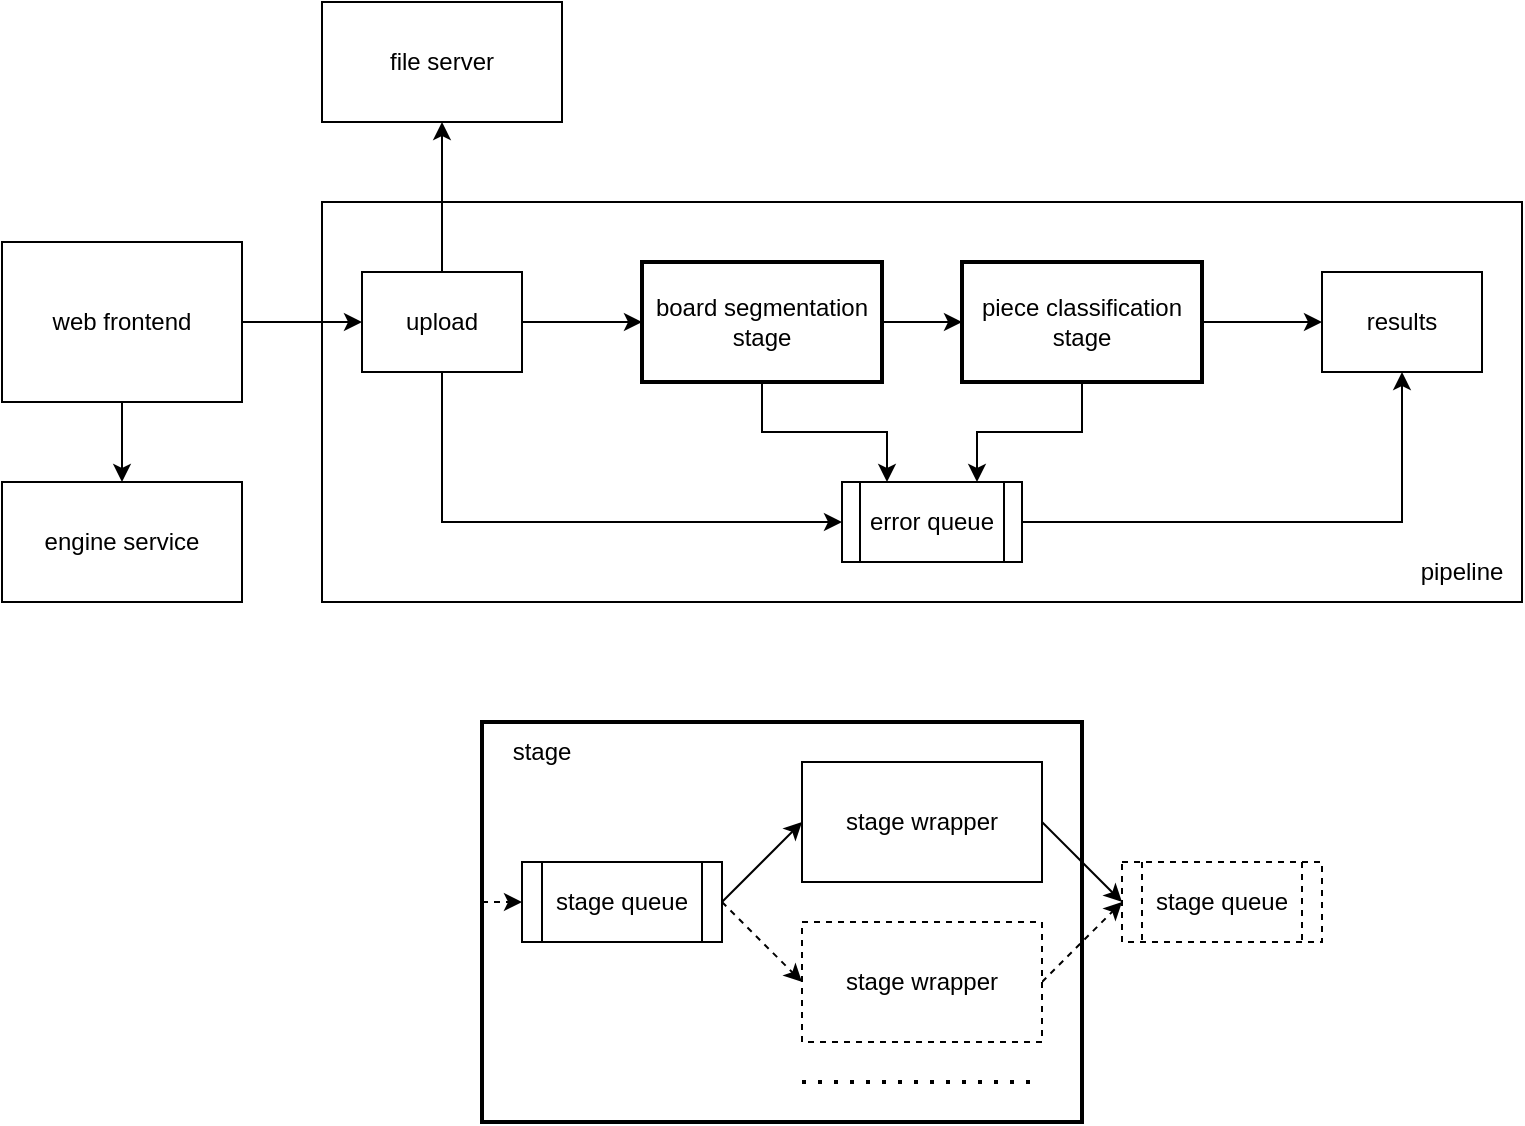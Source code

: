 <mxfile version="21.3.0" type="device">
  <diagram name="Page-1" id="l-hQDmf7lSU-zeZoiuxE">
    <mxGraphModel dx="998" dy="1456" grid="1" gridSize="10" guides="1" tooltips="1" connect="1" arrows="1" fold="1" page="1" pageScale="1" pageWidth="1100" pageHeight="850" math="0" shadow="0">
      <root>
        <mxCell id="0" />
        <mxCell id="1" parent="0" />
        <mxCell id="S5KdZdQlHy9pQSUYq_Fz-17" style="edgeStyle=orthogonalEdgeStyle;rounded=0;orthogonalLoop=1;jettySize=auto;html=1;exitX=1;exitY=0.5;exitDx=0;exitDy=0;entryX=0;entryY=0.5;entryDx=0;entryDy=0;" edge="1" parent="1" source="S5KdZdQlHy9pQSUYq_Fz-1" target="S5KdZdQlHy9pQSUYq_Fz-3">
          <mxGeometry relative="1" as="geometry" />
        </mxCell>
        <mxCell id="S5KdZdQlHy9pQSUYq_Fz-44" style="edgeStyle=orthogonalEdgeStyle;rounded=0;orthogonalLoop=1;jettySize=auto;html=1;exitX=0.5;exitY=1;exitDx=0;exitDy=0;entryX=0.5;entryY=0;entryDx=0;entryDy=0;" edge="1" parent="1" source="S5KdZdQlHy9pQSUYq_Fz-1" target="S5KdZdQlHy9pQSUYq_Fz-43">
          <mxGeometry relative="1" as="geometry" />
        </mxCell>
        <mxCell id="S5KdZdQlHy9pQSUYq_Fz-1" value="web frontend" style="rounded=0;whiteSpace=wrap;html=1;" vertex="1" parent="1">
          <mxGeometry x="40" y="200" width="120" height="80" as="geometry" />
        </mxCell>
        <mxCell id="S5KdZdQlHy9pQSUYq_Fz-10" style="edgeStyle=orthogonalEdgeStyle;rounded=0;orthogonalLoop=1;jettySize=auto;html=1;exitX=0.5;exitY=1;exitDx=0;exitDy=0;entryX=0;entryY=0.5;entryDx=0;entryDy=0;" edge="1" parent="1" source="S5KdZdQlHy9pQSUYq_Fz-3" target="S5KdZdQlHy9pQSUYq_Fz-9">
          <mxGeometry relative="1" as="geometry" />
        </mxCell>
        <mxCell id="S5KdZdQlHy9pQSUYq_Fz-14" style="edgeStyle=orthogonalEdgeStyle;rounded=0;orthogonalLoop=1;jettySize=auto;html=1;exitX=1;exitY=0.5;exitDx=0;exitDy=0;entryX=0;entryY=0.5;entryDx=0;entryDy=0;" edge="1" parent="1" source="S5KdZdQlHy9pQSUYq_Fz-3" target="S5KdZdQlHy9pQSUYq_Fz-4">
          <mxGeometry relative="1" as="geometry" />
        </mxCell>
        <mxCell id="S5KdZdQlHy9pQSUYq_Fz-18" style="edgeStyle=orthogonalEdgeStyle;rounded=0;orthogonalLoop=1;jettySize=auto;html=1;exitX=0.5;exitY=0;exitDx=0;exitDy=0;" edge="1" parent="1" source="S5KdZdQlHy9pQSUYq_Fz-3" target="S5KdZdQlHy9pQSUYq_Fz-19">
          <mxGeometry relative="1" as="geometry">
            <mxPoint x="260" y="100" as="targetPoint" />
          </mxGeometry>
        </mxCell>
        <mxCell id="S5KdZdQlHy9pQSUYq_Fz-3" value="upload" style="rounded=0;whiteSpace=wrap;html=1;" vertex="1" parent="1">
          <mxGeometry x="220" y="215" width="80" height="50" as="geometry" />
        </mxCell>
        <mxCell id="S5KdZdQlHy9pQSUYq_Fz-11" style="edgeStyle=orthogonalEdgeStyle;rounded=0;orthogonalLoop=1;jettySize=auto;html=1;exitX=0.5;exitY=1;exitDx=0;exitDy=0;entryX=0.25;entryY=0;entryDx=0;entryDy=0;" edge="1" parent="1" source="S5KdZdQlHy9pQSUYq_Fz-4" target="S5KdZdQlHy9pQSUYq_Fz-9">
          <mxGeometry relative="1" as="geometry" />
        </mxCell>
        <mxCell id="S5KdZdQlHy9pQSUYq_Fz-15" style="edgeStyle=orthogonalEdgeStyle;rounded=0;orthogonalLoop=1;jettySize=auto;html=1;exitX=1;exitY=0.5;exitDx=0;exitDy=0;entryX=0;entryY=0.5;entryDx=0;entryDy=0;" edge="1" parent="1" source="S5KdZdQlHy9pQSUYq_Fz-4" target="S5KdZdQlHy9pQSUYq_Fz-5">
          <mxGeometry relative="1" as="geometry" />
        </mxCell>
        <mxCell id="S5KdZdQlHy9pQSUYq_Fz-4" value="&lt;div&gt;board segmentation&lt;/div&gt;&lt;div&gt;stage&lt;br&gt;&lt;/div&gt;" style="rounded=0;whiteSpace=wrap;html=1;strokeWidth=2;glass=0;shadow=0;" vertex="1" parent="1">
          <mxGeometry x="360" y="210" width="120" height="60" as="geometry" />
        </mxCell>
        <mxCell id="S5KdZdQlHy9pQSUYq_Fz-12" style="edgeStyle=orthogonalEdgeStyle;rounded=0;orthogonalLoop=1;jettySize=auto;html=1;exitX=0.5;exitY=1;exitDx=0;exitDy=0;entryX=0.75;entryY=0;entryDx=0;entryDy=0;" edge="1" parent="1" source="S5KdZdQlHy9pQSUYq_Fz-5" target="S5KdZdQlHy9pQSUYq_Fz-9">
          <mxGeometry relative="1" as="geometry" />
        </mxCell>
        <mxCell id="S5KdZdQlHy9pQSUYq_Fz-16" style="edgeStyle=orthogonalEdgeStyle;rounded=0;orthogonalLoop=1;jettySize=auto;html=1;exitX=1;exitY=0.5;exitDx=0;exitDy=0;entryX=0;entryY=0.5;entryDx=0;entryDy=0;" edge="1" parent="1" source="S5KdZdQlHy9pQSUYq_Fz-5" target="S5KdZdQlHy9pQSUYq_Fz-7">
          <mxGeometry relative="1" as="geometry" />
        </mxCell>
        <mxCell id="S5KdZdQlHy9pQSUYq_Fz-5" value="&lt;div&gt;piece classification&lt;br&gt;&lt;/div&gt;&lt;div&gt;stage&lt;br&gt;&lt;/div&gt;" style="rounded=0;whiteSpace=wrap;html=1;strokeWidth=2;" vertex="1" parent="1">
          <mxGeometry x="520" y="210" width="120" height="60" as="geometry" />
        </mxCell>
        <mxCell id="S5KdZdQlHy9pQSUYq_Fz-7" value="results" style="rounded=0;whiteSpace=wrap;html=1;" vertex="1" parent="1">
          <mxGeometry x="700" y="215" width="80" height="50" as="geometry" />
        </mxCell>
        <mxCell id="S5KdZdQlHy9pQSUYq_Fz-13" style="edgeStyle=orthogonalEdgeStyle;rounded=0;orthogonalLoop=1;jettySize=auto;html=1;exitX=1;exitY=0.5;exitDx=0;exitDy=0;entryX=0.5;entryY=1;entryDx=0;entryDy=0;" edge="1" parent="1" source="S5KdZdQlHy9pQSUYq_Fz-9" target="S5KdZdQlHy9pQSUYq_Fz-7">
          <mxGeometry relative="1" as="geometry" />
        </mxCell>
        <mxCell id="S5KdZdQlHy9pQSUYq_Fz-9" value="error queue" style="shape=process;whiteSpace=wrap;html=1;backgroundOutline=1;" vertex="1" parent="1">
          <mxGeometry x="460" y="320" width="90" height="40" as="geometry" />
        </mxCell>
        <mxCell id="S5KdZdQlHy9pQSUYq_Fz-19" value="&lt;div&gt;file server&lt;/div&gt;" style="rounded=0;whiteSpace=wrap;html=1;" vertex="1" parent="1">
          <mxGeometry x="200" y="80" width="120" height="60" as="geometry" />
        </mxCell>
        <mxCell id="S5KdZdQlHy9pQSUYq_Fz-20" value="" style="rounded=0;whiteSpace=wrap;html=1;fillColor=none;" vertex="1" parent="1">
          <mxGeometry x="200" y="180" width="600" height="200" as="geometry" />
        </mxCell>
        <mxCell id="S5KdZdQlHy9pQSUYq_Fz-27" style="rounded=0;orthogonalLoop=1;jettySize=auto;html=1;exitX=1;exitY=0.5;exitDx=0;exitDy=0;entryX=0;entryY=0.5;entryDx=0;entryDy=0;dashed=1;" edge="1" parent="1" source="S5KdZdQlHy9pQSUYq_Fz-23" target="S5KdZdQlHy9pQSUYq_Fz-25">
          <mxGeometry relative="1" as="geometry" />
        </mxCell>
        <mxCell id="S5KdZdQlHy9pQSUYq_Fz-37" style="rounded=0;orthogonalLoop=1;jettySize=auto;html=1;exitX=1;exitY=0.5;exitDx=0;exitDy=0;entryX=0;entryY=0.5;entryDx=0;entryDy=0;" edge="1" parent="1" source="S5KdZdQlHy9pQSUYq_Fz-23" target="S5KdZdQlHy9pQSUYq_Fz-24">
          <mxGeometry relative="1" as="geometry" />
        </mxCell>
        <mxCell id="S5KdZdQlHy9pQSUYq_Fz-23" value="stage queue" style="shape=process;whiteSpace=wrap;html=1;backgroundOutline=1;" vertex="1" parent="1">
          <mxGeometry x="300" y="510" width="100" height="40" as="geometry" />
        </mxCell>
        <mxCell id="S5KdZdQlHy9pQSUYq_Fz-30" style="rounded=0;orthogonalLoop=1;jettySize=auto;html=1;exitX=1;exitY=0.5;exitDx=0;exitDy=0;entryX=0;entryY=0.5;entryDx=0;entryDy=0;" edge="1" parent="1" source="S5KdZdQlHy9pQSUYq_Fz-29">
          <mxGeometry relative="1" as="geometry">
            <mxPoint x="640" y="530" as="targetPoint" />
          </mxGeometry>
        </mxCell>
        <mxCell id="S5KdZdQlHy9pQSUYq_Fz-24" value="stage wrapper" style="rounded=0;whiteSpace=wrap;html=1;" vertex="1" parent="1">
          <mxGeometry x="440" y="460" width="120" height="60" as="geometry" />
        </mxCell>
        <mxCell id="S5KdZdQlHy9pQSUYq_Fz-31" style="rounded=0;orthogonalLoop=1;jettySize=auto;html=1;exitX=1;exitY=0.5;exitDx=0;exitDy=0;entryX=0;entryY=0.5;entryDx=0;entryDy=0;dashed=1;" edge="1" parent="1" source="S5KdZdQlHy9pQSUYq_Fz-25" target="S5KdZdQlHy9pQSUYq_Fz-29">
          <mxGeometry relative="1" as="geometry">
            <mxPoint x="640" y="530" as="targetPoint" />
          </mxGeometry>
        </mxCell>
        <mxCell id="S5KdZdQlHy9pQSUYq_Fz-25" value="stage wrapper" style="rounded=0;whiteSpace=wrap;html=1;dashed=1;" vertex="1" parent="1">
          <mxGeometry x="440" y="540" width="120" height="60" as="geometry" />
        </mxCell>
        <mxCell id="S5KdZdQlHy9pQSUYq_Fz-33" value="" style="rounded=0;orthogonalLoop=1;jettySize=auto;html=1;exitX=1;exitY=0.5;exitDx=0;exitDy=0;entryX=0;entryY=0.5;entryDx=0;entryDy=0;" edge="1" parent="1" source="S5KdZdQlHy9pQSUYq_Fz-24" target="S5KdZdQlHy9pQSUYq_Fz-29">
          <mxGeometry relative="1" as="geometry">
            <mxPoint x="560" y="490" as="sourcePoint" />
            <mxPoint x="640" y="530" as="targetPoint" />
          </mxGeometry>
        </mxCell>
        <mxCell id="S5KdZdQlHy9pQSUYq_Fz-29" value="stage queue" style="shape=process;whiteSpace=wrap;html=1;backgroundOutline=1;dashed=1;" vertex="1" parent="1">
          <mxGeometry x="600" y="510" width="100" height="40" as="geometry" />
        </mxCell>
        <mxCell id="S5KdZdQlHy9pQSUYq_Fz-35" value="" style="endArrow=none;dashed=1;html=1;dashPattern=1 3;strokeWidth=2;rounded=0;" edge="1" parent="1">
          <mxGeometry width="50" height="50" relative="1" as="geometry">
            <mxPoint x="440" y="620" as="sourcePoint" />
            <mxPoint x="560" y="620" as="targetPoint" />
          </mxGeometry>
        </mxCell>
        <mxCell id="S5KdZdQlHy9pQSUYq_Fz-32" value="" style="rounded=0;whiteSpace=wrap;html=1;strokeColor=default;fillColor=none;strokeWidth=2;" vertex="1" parent="1">
          <mxGeometry x="280" y="440" width="300" height="200" as="geometry" />
        </mxCell>
        <mxCell id="S5KdZdQlHy9pQSUYq_Fz-42" style="rounded=0;orthogonalLoop=1;jettySize=auto;html=1;entryX=0;entryY=0.5;entryDx=0;entryDy=0;dashed=1;" edge="1" parent="1" target="S5KdZdQlHy9pQSUYq_Fz-23">
          <mxGeometry relative="1" as="geometry">
            <mxPoint x="280" y="530" as="sourcePoint" />
            <mxPoint x="320" y="500" as="targetPoint" />
          </mxGeometry>
        </mxCell>
        <mxCell id="S5KdZdQlHy9pQSUYq_Fz-43" value="engine service" style="rounded=0;whiteSpace=wrap;html=1;" vertex="1" parent="1">
          <mxGeometry x="40" y="320" width="120" height="60" as="geometry" />
        </mxCell>
        <mxCell id="S5KdZdQlHy9pQSUYq_Fz-45" value="pipeline" style="text;html=1;strokeColor=none;fillColor=none;align=center;verticalAlign=middle;whiteSpace=wrap;rounded=0;" vertex="1" parent="1">
          <mxGeometry x="740" y="350" width="60" height="30" as="geometry" />
        </mxCell>
        <mxCell id="S5KdZdQlHy9pQSUYq_Fz-46" value="stage" style="text;html=1;strokeColor=none;fillColor=none;align=center;verticalAlign=middle;whiteSpace=wrap;rounded=0;" vertex="1" parent="1">
          <mxGeometry x="280" y="440" width="60" height="30" as="geometry" />
        </mxCell>
        <mxCell id="S5KdZdQlHy9pQSUYq_Fz-47" style="edgeStyle=orthogonalEdgeStyle;rounded=0;orthogonalLoop=1;jettySize=auto;html=1;exitX=0.5;exitY=1;exitDx=0;exitDy=0;" edge="1" parent="1" source="S5KdZdQlHy9pQSUYq_Fz-20" target="S5KdZdQlHy9pQSUYq_Fz-20">
          <mxGeometry relative="1" as="geometry" />
        </mxCell>
      </root>
    </mxGraphModel>
  </diagram>
</mxfile>
